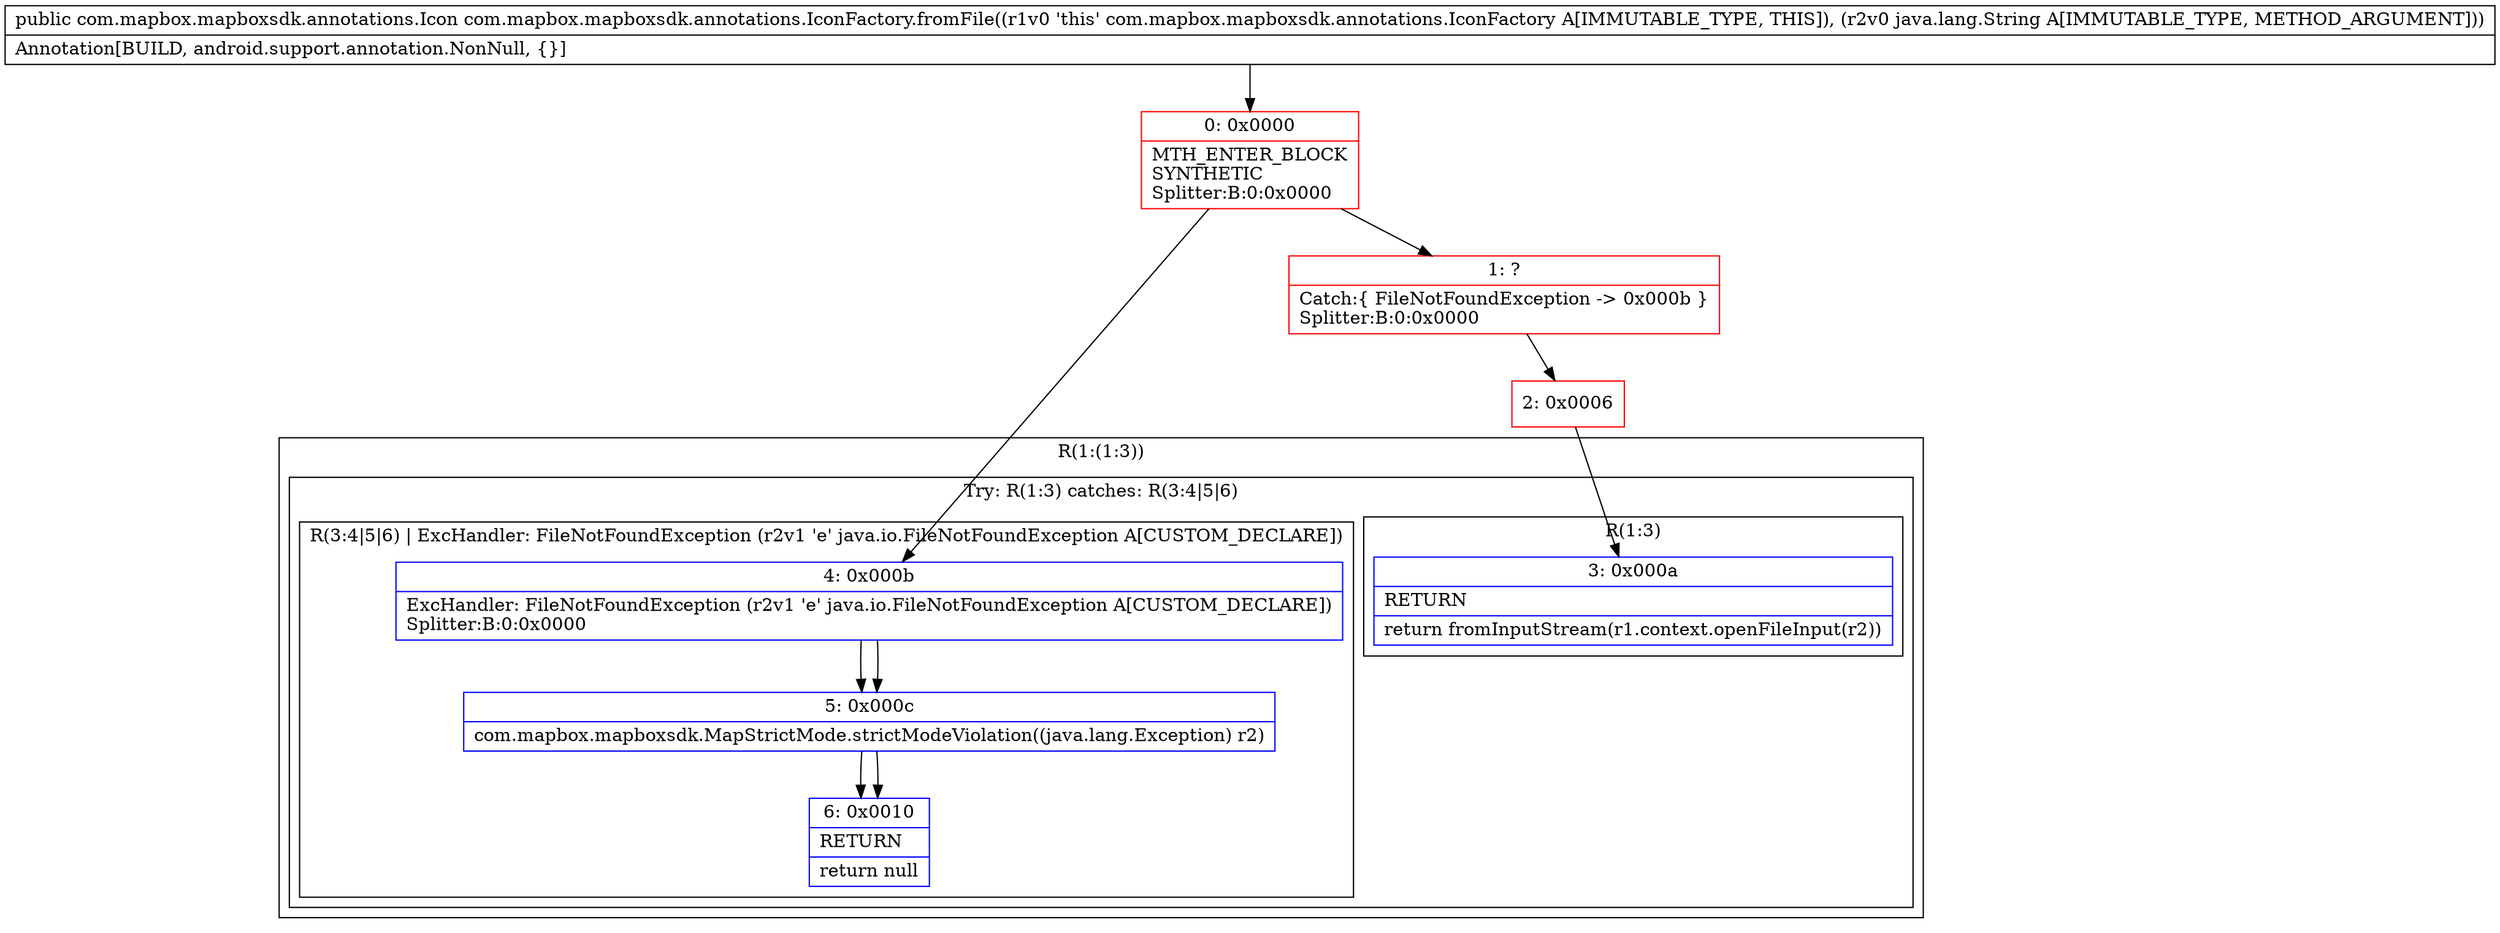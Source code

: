digraph "CFG forcom.mapbox.mapboxsdk.annotations.IconFactory.fromFile(Ljava\/lang\/String;)Lcom\/mapbox\/mapboxsdk\/annotations\/Icon;" {
subgraph cluster_Region_2075832458 {
label = "R(1:(1:3))";
node [shape=record,color=blue];
subgraph cluster_TryCatchRegion_2012230563 {
label = "Try: R(1:3) catches: R(3:4|5|6)";
node [shape=record,color=blue];
subgraph cluster_Region_603857010 {
label = "R(1:3)";
node [shape=record,color=blue];
Node_3 [shape=record,label="{3\:\ 0x000a|RETURN\l|return fromInputStream(r1.context.openFileInput(r2))\l}"];
}
subgraph cluster_Region_960950214 {
label = "R(3:4|5|6) | ExcHandler: FileNotFoundException (r2v1 'e' java.io.FileNotFoundException A[CUSTOM_DECLARE])\l";
node [shape=record,color=blue];
Node_4 [shape=record,label="{4\:\ 0x000b|ExcHandler: FileNotFoundException (r2v1 'e' java.io.FileNotFoundException A[CUSTOM_DECLARE])\lSplitter:B:0:0x0000\l}"];
Node_5 [shape=record,label="{5\:\ 0x000c|com.mapbox.mapboxsdk.MapStrictMode.strictModeViolation((java.lang.Exception) r2)\l}"];
Node_6 [shape=record,label="{6\:\ 0x0010|RETURN\l|return null\l}"];
}
}
}
subgraph cluster_Region_960950214 {
label = "R(3:4|5|6) | ExcHandler: FileNotFoundException (r2v1 'e' java.io.FileNotFoundException A[CUSTOM_DECLARE])\l";
node [shape=record,color=blue];
Node_4 [shape=record,label="{4\:\ 0x000b|ExcHandler: FileNotFoundException (r2v1 'e' java.io.FileNotFoundException A[CUSTOM_DECLARE])\lSplitter:B:0:0x0000\l}"];
Node_5 [shape=record,label="{5\:\ 0x000c|com.mapbox.mapboxsdk.MapStrictMode.strictModeViolation((java.lang.Exception) r2)\l}"];
Node_6 [shape=record,label="{6\:\ 0x0010|RETURN\l|return null\l}"];
}
Node_0 [shape=record,color=red,label="{0\:\ 0x0000|MTH_ENTER_BLOCK\lSYNTHETIC\lSplitter:B:0:0x0000\l}"];
Node_1 [shape=record,color=red,label="{1\:\ ?|Catch:\{ FileNotFoundException \-\> 0x000b \}\lSplitter:B:0:0x0000\l}"];
Node_2 [shape=record,color=red,label="{2\:\ 0x0006}"];
MethodNode[shape=record,label="{public com.mapbox.mapboxsdk.annotations.Icon com.mapbox.mapboxsdk.annotations.IconFactory.fromFile((r1v0 'this' com.mapbox.mapboxsdk.annotations.IconFactory A[IMMUTABLE_TYPE, THIS]), (r2v0 java.lang.String A[IMMUTABLE_TYPE, METHOD_ARGUMENT]))  | Annotation[BUILD, android.support.annotation.NonNull, \{\}]\l}"];
MethodNode -> Node_0;
Node_4 -> Node_5;
Node_5 -> Node_6;
Node_4 -> Node_5;
Node_5 -> Node_6;
Node_0 -> Node_1;
Node_0 -> Node_4;
Node_1 -> Node_2;
Node_2 -> Node_3;
}


